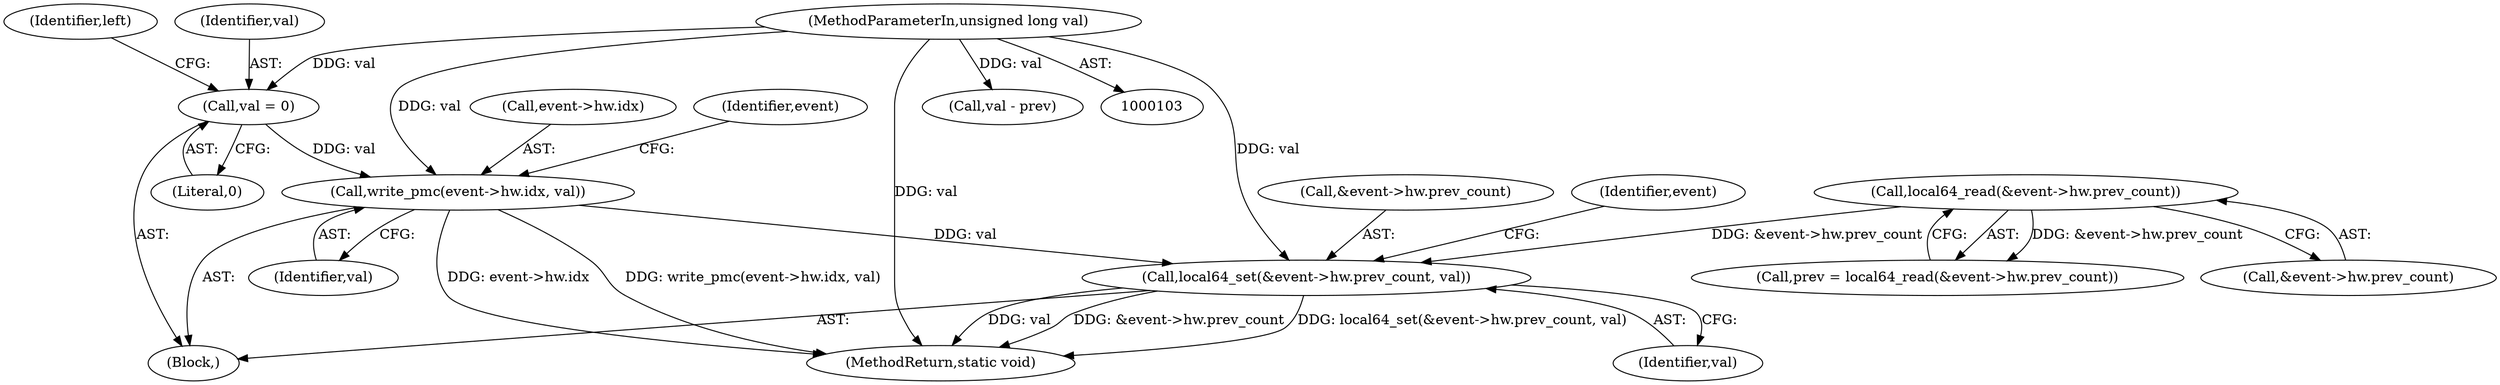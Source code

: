 digraph "0_linux_a8b0ca17b80e92faab46ee7179ba9e99ccb61233_18@pointer" {
"1000218" [label="(Call,local64_set(&event->hw.prev_count, val))"];
"1000142" [label="(Call,local64_read(&event->hw.prev_count))"];
"1000211" [label="(Call,write_pmc(event->hw.idx, val))"];
"1000162" [label="(Call,val = 0)"];
"1000105" [label="(MethodParameterIn,unsigned long val)"];
"1000218" [label="(Call,local64_set(&event->hw.prev_count, val))"];
"1000107" [label="(Block,)"];
"1000262" [label="(MethodReturn,static void)"];
"1000152" [label="(Call,val - prev)"];
"1000211" [label="(Call,write_pmc(event->hw.idx, val))"];
"1000166" [label="(Identifier,left)"];
"1000225" [label="(Identifier,val)"];
"1000142" [label="(Call,local64_read(&event->hw.prev_count))"];
"1000212" [label="(Call,event->hw.idx)"];
"1000164" [label="(Literal,0)"];
"1000143" [label="(Call,&event->hw.prev_count)"];
"1000162" [label="(Call,val = 0)"];
"1000163" [label="(Identifier,val)"];
"1000219" [label="(Call,&event->hw.prev_count)"];
"1000222" [label="(Identifier,event)"];
"1000217" [label="(Identifier,val)"];
"1000230" [label="(Identifier,event)"];
"1000105" [label="(MethodParameterIn,unsigned long val)"];
"1000140" [label="(Call,prev = local64_read(&event->hw.prev_count))"];
"1000218" -> "1000107"  [label="AST: "];
"1000218" -> "1000225"  [label="CFG: "];
"1000219" -> "1000218"  [label="AST: "];
"1000225" -> "1000218"  [label="AST: "];
"1000230" -> "1000218"  [label="CFG: "];
"1000218" -> "1000262"  [label="DDG: val"];
"1000218" -> "1000262"  [label="DDG: &event->hw.prev_count"];
"1000218" -> "1000262"  [label="DDG: local64_set(&event->hw.prev_count, val)"];
"1000142" -> "1000218"  [label="DDG: &event->hw.prev_count"];
"1000211" -> "1000218"  [label="DDG: val"];
"1000105" -> "1000218"  [label="DDG: val"];
"1000142" -> "1000140"  [label="AST: "];
"1000142" -> "1000143"  [label="CFG: "];
"1000143" -> "1000142"  [label="AST: "];
"1000140" -> "1000142"  [label="CFG: "];
"1000142" -> "1000140"  [label="DDG: &event->hw.prev_count"];
"1000211" -> "1000107"  [label="AST: "];
"1000211" -> "1000217"  [label="CFG: "];
"1000212" -> "1000211"  [label="AST: "];
"1000217" -> "1000211"  [label="AST: "];
"1000222" -> "1000211"  [label="CFG: "];
"1000211" -> "1000262"  [label="DDG: event->hw.idx"];
"1000211" -> "1000262"  [label="DDG: write_pmc(event->hw.idx, val)"];
"1000162" -> "1000211"  [label="DDG: val"];
"1000105" -> "1000211"  [label="DDG: val"];
"1000162" -> "1000107"  [label="AST: "];
"1000162" -> "1000164"  [label="CFG: "];
"1000163" -> "1000162"  [label="AST: "];
"1000164" -> "1000162"  [label="AST: "];
"1000166" -> "1000162"  [label="CFG: "];
"1000105" -> "1000162"  [label="DDG: val"];
"1000105" -> "1000103"  [label="AST: "];
"1000105" -> "1000262"  [label="DDG: val"];
"1000105" -> "1000152"  [label="DDG: val"];
}
